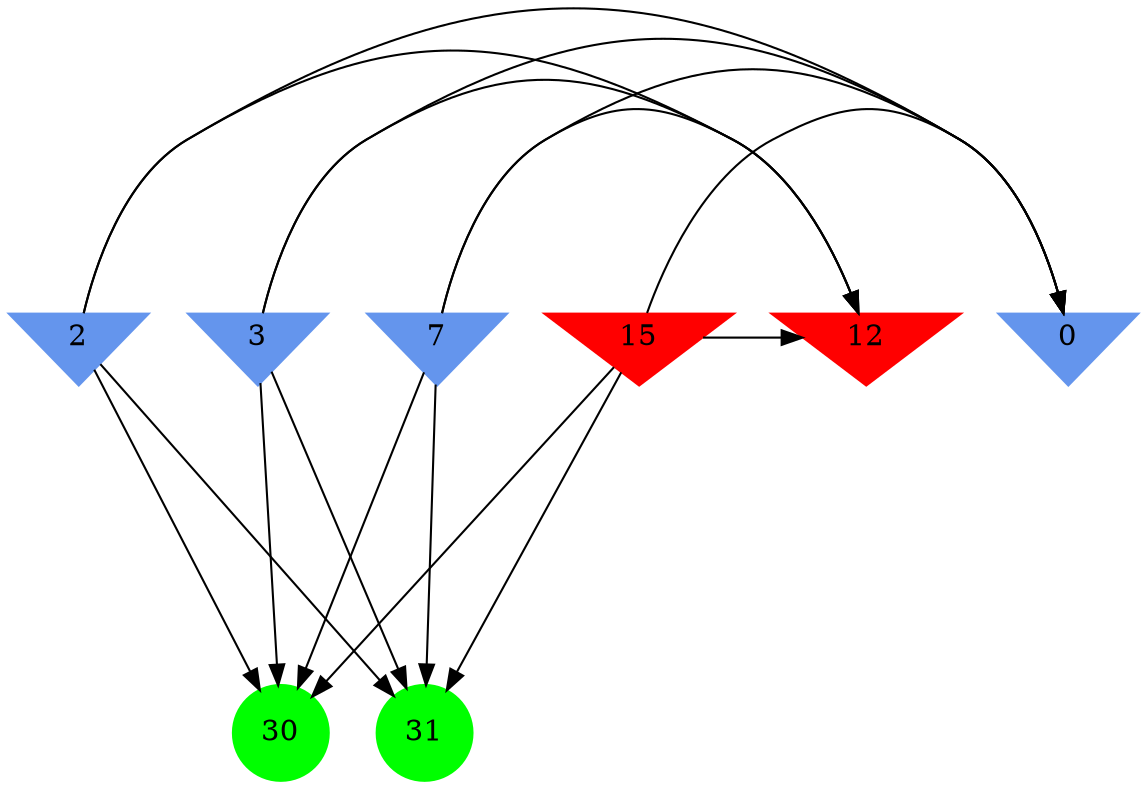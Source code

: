 digraph brain {
	ranksep=2.0;
	0 [shape=invtriangle,style=filled,color=cornflowerblue];
	2 [shape=invtriangle,style=filled,color=cornflowerblue];
	3 [shape=invtriangle,style=filled,color=cornflowerblue];
	7 [shape=invtriangle,style=filled,color=cornflowerblue];
	12 [shape=invtriangle,style=filled,color=red];
	15 [shape=invtriangle,style=filled,color=red];
	30 [shape=circle,style=filled,color=green];
	31 [shape=circle,style=filled,color=green];
	7	->	12;
	7	->	31;
	7	->	0;
	7	->	30;
	2	->	12;
	2	->	31;
	2	->	0;
	2	->	30;
	15	->	12;
	15	->	31;
	15	->	0;
	15	->	30;
	3	->	12;
	3	->	31;
	3	->	0;
	3	->	30;
	{ rank=same; 0; 2; 3; 7; 12; 15; }
	{ rank=same; }
	{ rank=same; 30; 31; }
}
